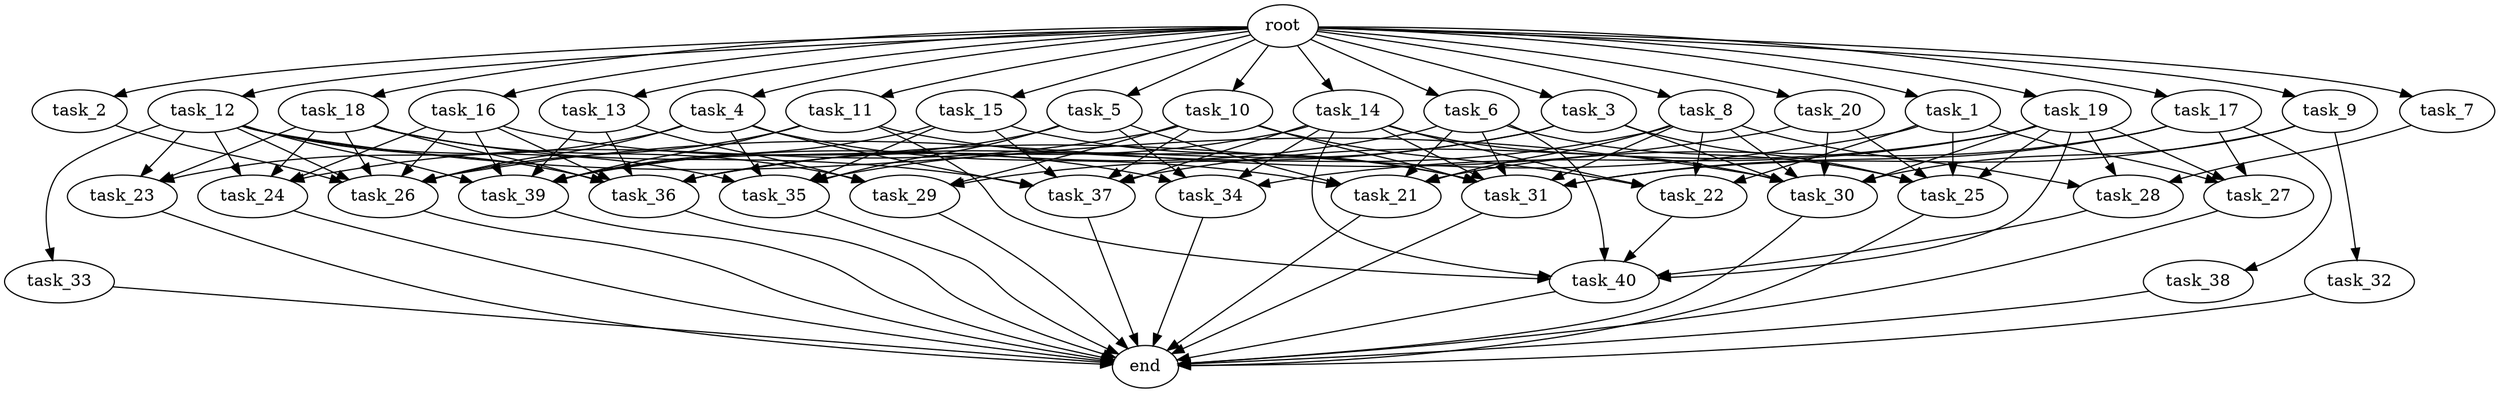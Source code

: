 digraph G {
  root [size="0.000000e+00"];
  task_1 [size="4.075044e+10"];
  task_2 [size="2.482724e+10"];
  task_3 [size="7.031527e+10"];
  task_4 [size="5.762604e+10"];
  task_5 [size="9.228568e+10"];
  task_6 [size="3.633658e+10"];
  task_7 [size="9.762254e+10"];
  task_8 [size="1.379541e+10"];
  task_9 [size="3.844289e+10"];
  task_10 [size="7.398891e+10"];
  task_11 [size="3.012767e+10"];
  task_12 [size="1.298269e+10"];
  task_13 [size="4.862132e+10"];
  task_14 [size="5.555685e+10"];
  task_15 [size="4.484795e+10"];
  task_16 [size="2.161602e+10"];
  task_17 [size="3.883228e+10"];
  task_18 [size="4.013446e+10"];
  task_19 [size="3.307110e+10"];
  task_20 [size="8.126196e+10"];
  task_21 [size="3.934314e+10"];
  task_22 [size="4.162580e+09"];
  task_23 [size="3.958702e+10"];
  task_24 [size="4.340293e+10"];
  task_25 [size="8.462845e+08"];
  task_26 [size="4.411239e+09"];
  task_27 [size="7.309609e+10"];
  task_28 [size="8.871107e+10"];
  task_29 [size="8.782125e+09"];
  task_30 [size="6.333241e+10"];
  task_31 [size="2.660553e+10"];
  task_32 [size="8.113487e+08"];
  task_33 [size="5.450642e+10"];
  task_34 [size="1.207710e+10"];
  task_35 [size="8.595951e+10"];
  task_36 [size="5.866830e+10"];
  task_37 [size="5.924060e+10"];
  task_38 [size="9.884378e+10"];
  task_39 [size="5.879639e+09"];
  task_40 [size="7.408059e+10"];
  end [size="0.000000e+00"];

  root -> task_1 [size="1.000000e-12"];
  root -> task_2 [size="1.000000e-12"];
  root -> task_3 [size="1.000000e-12"];
  root -> task_4 [size="1.000000e-12"];
  root -> task_5 [size="1.000000e-12"];
  root -> task_6 [size="1.000000e-12"];
  root -> task_7 [size="1.000000e-12"];
  root -> task_8 [size="1.000000e-12"];
  root -> task_9 [size="1.000000e-12"];
  root -> task_10 [size="1.000000e-12"];
  root -> task_11 [size="1.000000e-12"];
  root -> task_12 [size="1.000000e-12"];
  root -> task_13 [size="1.000000e-12"];
  root -> task_14 [size="1.000000e-12"];
  root -> task_15 [size="1.000000e-12"];
  root -> task_16 [size="1.000000e-12"];
  root -> task_17 [size="1.000000e-12"];
  root -> task_18 [size="1.000000e-12"];
  root -> task_19 [size="1.000000e-12"];
  root -> task_20 [size="1.000000e-12"];
  task_1 -> task_22 [size="1.040645e+07"];
  task_1 -> task_25 [size="1.692569e+06"];
  task_1 -> task_27 [size="2.436536e+08"];
  task_1 -> task_36 [size="8.381186e+07"];
  task_2 -> task_26 [size="6.301770e+06"];
  task_3 -> task_25 [size="1.692569e+06"];
  task_3 -> task_30 [size="9.047486e+07"];
  task_3 -> task_35 [size="1.719190e+08"];
  task_3 -> task_36 [size="8.381186e+07"];
  task_4 -> task_21 [size="7.868628e+07"];
  task_4 -> task_23 [size="1.319567e+08"];
  task_4 -> task_26 [size="6.301770e+06"];
  task_4 -> task_35 [size="1.719190e+08"];
  task_4 -> task_37 [size="9.873433e+07"];
  task_5 -> task_21 [size="7.868628e+07"];
  task_5 -> task_34 [size="3.019274e+07"];
  task_5 -> task_35 [size="1.719190e+08"];
  task_5 -> task_39 [size="8.399484e+06"];
  task_6 -> task_21 [size="7.868628e+07"];
  task_6 -> task_25 [size="1.692569e+06"];
  task_6 -> task_31 [size="3.325691e+07"];
  task_6 -> task_39 [size="8.399484e+06"];
  task_6 -> task_40 [size="1.234676e+08"];
  task_7 -> task_28 [size="2.957036e+08"];
  task_8 -> task_21 [size="7.868628e+07"];
  task_8 -> task_22 [size="1.040645e+07"];
  task_8 -> task_28 [size="2.957036e+08"];
  task_8 -> task_29 [size="2.195531e+07"];
  task_8 -> task_30 [size="9.047486e+07"];
  task_8 -> task_31 [size="3.325691e+07"];
  task_9 -> task_30 [size="9.047486e+07"];
  task_9 -> task_31 [size="3.325691e+07"];
  task_9 -> task_32 [size="8.113487e+06"];
  task_10 -> task_22 [size="1.040645e+07"];
  task_10 -> task_24 [size="1.085073e+08"];
  task_10 -> task_29 [size="2.195531e+07"];
  task_10 -> task_31 [size="3.325691e+07"];
  task_10 -> task_37 [size="9.873433e+07"];
  task_11 -> task_26 [size="6.301770e+06"];
  task_11 -> task_31 [size="3.325691e+07"];
  task_11 -> task_39 [size="8.399484e+06"];
  task_11 -> task_40 [size="1.234676e+08"];
  task_12 -> task_23 [size="1.319567e+08"];
  task_12 -> task_24 [size="1.085073e+08"];
  task_12 -> task_26 [size="6.301770e+06"];
  task_12 -> task_30 [size="9.047486e+07"];
  task_12 -> task_33 [size="5.450642e+08"];
  task_12 -> task_35 [size="1.719190e+08"];
  task_12 -> task_36 [size="8.381186e+07"];
  task_12 -> task_39 [size="8.399484e+06"];
  task_13 -> task_29 [size="2.195531e+07"];
  task_13 -> task_36 [size="8.381186e+07"];
  task_13 -> task_39 [size="8.399484e+06"];
  task_14 -> task_22 [size="1.040645e+07"];
  task_14 -> task_30 [size="9.047486e+07"];
  task_14 -> task_31 [size="3.325691e+07"];
  task_14 -> task_34 [size="3.019274e+07"];
  task_14 -> task_36 [size="8.381186e+07"];
  task_14 -> task_37 [size="9.873433e+07"];
  task_14 -> task_40 [size="1.234676e+08"];
  task_15 -> task_31 [size="3.325691e+07"];
  task_15 -> task_35 [size="1.719190e+08"];
  task_15 -> task_37 [size="9.873433e+07"];
  task_15 -> task_39 [size="8.399484e+06"];
  task_16 -> task_24 [size="1.085073e+08"];
  task_16 -> task_26 [size="6.301770e+06"];
  task_16 -> task_34 [size="3.019274e+07"];
  task_16 -> task_36 [size="8.381186e+07"];
  task_16 -> task_39 [size="8.399484e+06"];
  task_17 -> task_21 [size="7.868628e+07"];
  task_17 -> task_27 [size="2.436536e+08"];
  task_17 -> task_31 [size="3.325691e+07"];
  task_17 -> task_38 [size="9.884378e+08"];
  task_18 -> task_23 [size="1.319567e+08"];
  task_18 -> task_24 [size="1.085073e+08"];
  task_18 -> task_26 [size="6.301770e+06"];
  task_18 -> task_29 [size="2.195531e+07"];
  task_18 -> task_36 [size="8.381186e+07"];
  task_18 -> task_37 [size="9.873433e+07"];
  task_19 -> task_25 [size="1.692569e+06"];
  task_19 -> task_27 [size="2.436536e+08"];
  task_19 -> task_28 [size="2.957036e+08"];
  task_19 -> task_30 [size="9.047486e+07"];
  task_19 -> task_34 [size="3.019274e+07"];
  task_19 -> task_37 [size="9.873433e+07"];
  task_19 -> task_40 [size="1.234676e+08"];
  task_20 -> task_25 [size="1.692569e+06"];
  task_20 -> task_26 [size="6.301770e+06"];
  task_20 -> task_30 [size="9.047486e+07"];
  task_21 -> end [size="1.000000e-12"];
  task_22 -> task_40 [size="1.234676e+08"];
  task_23 -> end [size="1.000000e-12"];
  task_24 -> end [size="1.000000e-12"];
  task_25 -> end [size="1.000000e-12"];
  task_26 -> end [size="1.000000e-12"];
  task_27 -> end [size="1.000000e-12"];
  task_28 -> task_40 [size="1.234676e+08"];
  task_29 -> end [size="1.000000e-12"];
  task_30 -> end [size="1.000000e-12"];
  task_31 -> end [size="1.000000e-12"];
  task_32 -> end [size="1.000000e-12"];
  task_33 -> end [size="1.000000e-12"];
  task_34 -> end [size="1.000000e-12"];
  task_35 -> end [size="1.000000e-12"];
  task_36 -> end [size="1.000000e-12"];
  task_37 -> end [size="1.000000e-12"];
  task_38 -> end [size="1.000000e-12"];
  task_39 -> end [size="1.000000e-12"];
  task_40 -> end [size="1.000000e-12"];
}
